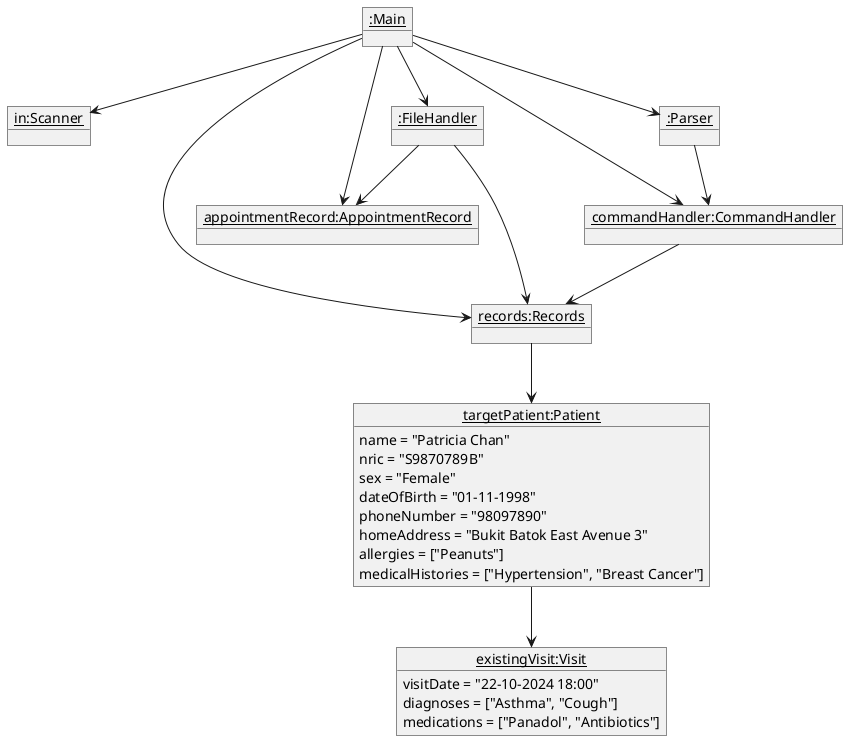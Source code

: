 @startuml
'https://plantuml.com/object-diagram
skinparam classAttributeIconSize 0
hide circle

object "<u>:Main</u>" as Main

object "<u>in:Scanner</u>" as Scanner {
}

object "<u>records:Records</u>" as Records {
}

object "<u>appointmentRecord:AppointmentRecord</u>" as AppointmentRecord {
}

object "<u>:FileHandler</u>" as FileHandler {
}

object "<u>commandHandler:CommandHandler</u>" as CommandHandler {
}

object "<u>:Parser</u>" as Parser {
}

object "<u>targetPatient:Patient</u>" as Patient {
    name = "Patricia Chan"
    nric = "S9870789B"
    sex = "Female"
    dateOfBirth = "01-11-1998"
    phoneNumber = "98097890"
    homeAddress = "Bukit Batok East Avenue 3"
    allergies = ["Peanuts"]
    medicalHistories = ["Hypertension", "Breast Cancer"]
}

object "<u>existingVisit:Visit</u>" as Visit {
    visitDate = "22-10-2024 18:00"
    diagnoses = ["Asthma", "Cough"]
    medications = ["Panadol", "Antibiotics"]
}

Main --> Scanner
Main --> Records
Main --> AppointmentRecord
Main --> FileHandler
Main --> CommandHandler
Main --> Parser
Parser --> CommandHandler
Patient --> Visit
CommandHandler --> Records
Records --> Patient
FileHandler --> Records
FileHandler --> AppointmentRecord

@enduml